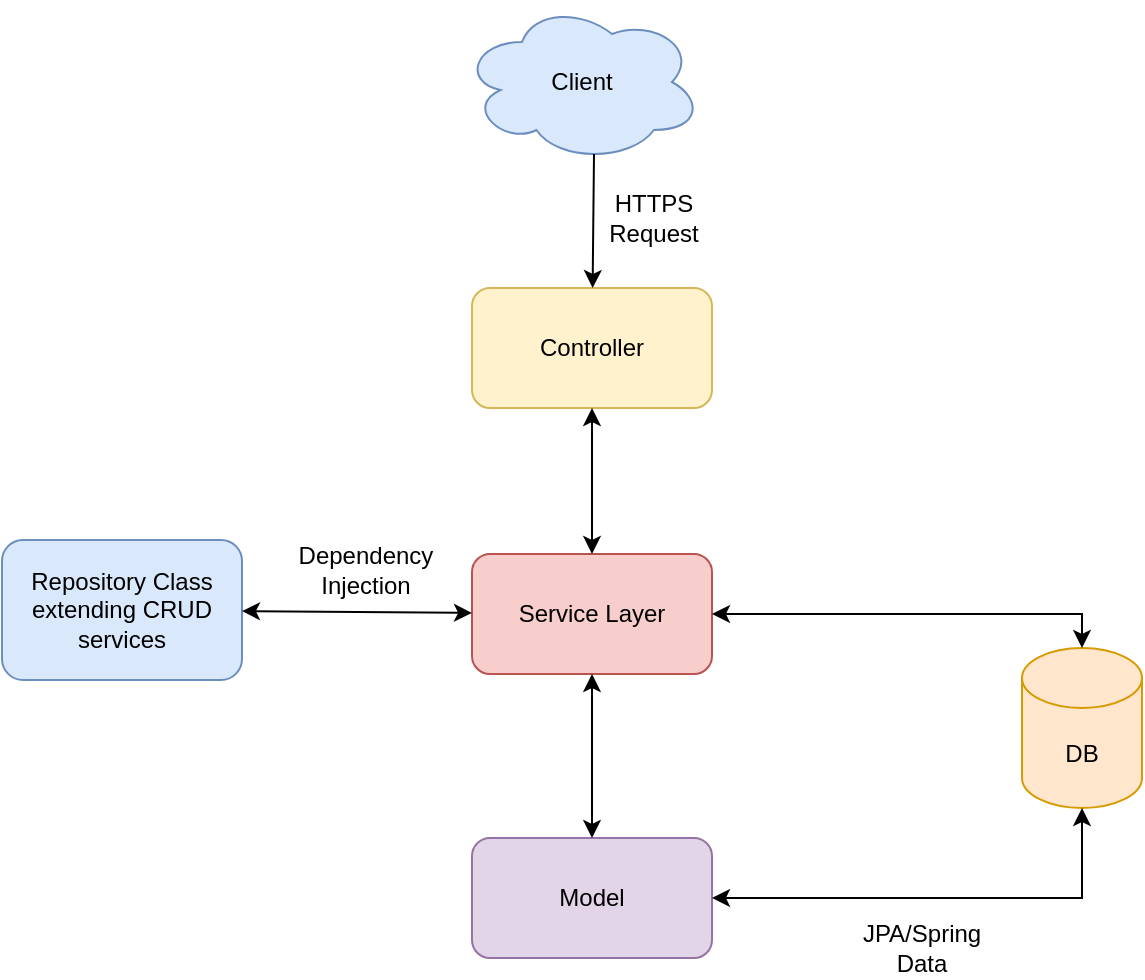 <mxfile version="20.0.3" type="github"><diagram id="XmzOd0i7GsU5kK0hU3oJ" name="Page-1"><mxGraphModel dx="786" dy="349" grid="1" gridSize="10" guides="1" tooltips="1" connect="1" arrows="1" fold="1" page="1" pageScale="1" pageWidth="850" pageHeight="1100" math="0" shadow="0"><root><mxCell id="0"/><mxCell id="1" parent="0"/><mxCell id="6_f2T-xykKqWB49IiJlx-2" value="Client" style="ellipse;shape=cloud;whiteSpace=wrap;html=1;fillColor=#dae8fc;strokeColor=#6c8ebf;" vertex="1" parent="1"><mxGeometry x="320" y="77" width="120" height="80" as="geometry"/></mxCell><mxCell id="6_f2T-xykKqWB49IiJlx-3" value="Controller" style="rounded=1;whiteSpace=wrap;html=1;fillColor=#fff2cc;strokeColor=#d6b656;" vertex="1" parent="1"><mxGeometry x="325" y="220" width="120" height="60" as="geometry"/></mxCell><mxCell id="6_f2T-xykKqWB49IiJlx-4" value="" style="endArrow=classic;html=1;rounded=0;exitX=0.55;exitY=0.95;exitDx=0;exitDy=0;exitPerimeter=0;" edge="1" parent="1" source="6_f2T-xykKqWB49IiJlx-2" target="6_f2T-xykKqWB49IiJlx-3"><mxGeometry width="50" height="50" relative="1" as="geometry"><mxPoint x="380" y="250" as="sourcePoint"/><mxPoint x="430" y="200" as="targetPoint"/></mxGeometry></mxCell><mxCell id="6_f2T-xykKqWB49IiJlx-5" value="Service Layer" style="rounded=1;whiteSpace=wrap;html=1;fillColor=#f8cecc;strokeColor=#b85450;" vertex="1" parent="1"><mxGeometry x="325" y="353" width="120" height="60" as="geometry"/></mxCell><mxCell id="6_f2T-xykKqWB49IiJlx-8" value="Model" style="rounded=1;whiteSpace=wrap;html=1;fillColor=#e1d5e7;strokeColor=#9673a6;" vertex="1" parent="1"><mxGeometry x="325" y="495" width="120" height="60" as="geometry"/></mxCell><mxCell id="6_f2T-xykKqWB49IiJlx-10" value="" style="endArrow=classic;startArrow=classic;html=1;rounded=0;entryX=0.5;entryY=1;entryDx=0;entryDy=0;exitX=0.5;exitY=0;exitDx=0;exitDy=0;" edge="1" parent="1" source="6_f2T-xykKqWB49IiJlx-5" target="6_f2T-xykKqWB49IiJlx-3"><mxGeometry width="50" height="50" relative="1" as="geometry"><mxPoint x="385" y="350" as="sourcePoint"/><mxPoint x="430" y="370" as="targetPoint"/></mxGeometry></mxCell><mxCell id="6_f2T-xykKqWB49IiJlx-11" value="" style="endArrow=classic;startArrow=classic;html=1;rounded=0;entryX=0.5;entryY=1;entryDx=0;entryDy=0;exitX=0.5;exitY=0;exitDx=0;exitDy=0;" edge="1" parent="1" source="6_f2T-xykKqWB49IiJlx-8" target="6_f2T-xykKqWB49IiJlx-5"><mxGeometry width="50" height="50" relative="1" as="geometry"><mxPoint x="385" y="500" as="sourcePoint"/><mxPoint x="430" y="370" as="targetPoint"/></mxGeometry></mxCell><mxCell id="6_f2T-xykKqWB49IiJlx-12" value="Repository Class extending CRUD services" style="rounded=1;whiteSpace=wrap;html=1;fillColor=#dae8fc;strokeColor=#6c8ebf;" vertex="1" parent="1"><mxGeometry x="90" y="346" width="120" height="70" as="geometry"/></mxCell><mxCell id="6_f2T-xykKqWB49IiJlx-13" value="" style="endArrow=classic;startArrow=classic;html=1;rounded=0;" edge="1" parent="1" source="6_f2T-xykKqWB49IiJlx-12" target="6_f2T-xykKqWB49IiJlx-5"><mxGeometry width="50" height="50" relative="1" as="geometry"><mxPoint x="380" y="400" as="sourcePoint"/><mxPoint x="430" y="350" as="targetPoint"/></mxGeometry></mxCell><mxCell id="6_f2T-xykKqWB49IiJlx-14" value="Dependency Injection" style="text;html=1;strokeColor=none;fillColor=none;align=center;verticalAlign=middle;whiteSpace=wrap;rounded=0;" vertex="1" parent="1"><mxGeometry x="227" y="346" width="90" height="30" as="geometry"/></mxCell><mxCell id="6_f2T-xykKqWB49IiJlx-15" value="DB" style="shape=cylinder3;whiteSpace=wrap;html=1;boundedLbl=1;backgroundOutline=1;size=15;fillColor=#ffe6cc;strokeColor=#d79b00;" vertex="1" parent="1"><mxGeometry x="600" y="400" width="60" height="80" as="geometry"/></mxCell><mxCell id="6_f2T-xykKqWB49IiJlx-17" value="" style="endArrow=classic;startArrow=classic;html=1;rounded=0;exitX=1;exitY=0.5;exitDx=0;exitDy=0;entryX=0.5;entryY=1;entryDx=0;entryDy=0;entryPerimeter=0;edgeStyle=orthogonalEdgeStyle;" edge="1" parent="1" source="6_f2T-xykKqWB49IiJlx-8" target="6_f2T-xykKqWB49IiJlx-15"><mxGeometry width="50" height="50" relative="1" as="geometry"><mxPoint x="490" y="510" as="sourcePoint"/><mxPoint x="540" y="460" as="targetPoint"/></mxGeometry></mxCell><mxCell id="6_f2T-xykKqWB49IiJlx-18" value="" style="endArrow=classic;startArrow=classic;html=1;rounded=0;exitX=1;exitY=0.5;exitDx=0;exitDy=0;entryX=0.5;entryY=0;entryDx=0;entryDy=0;entryPerimeter=0;edgeStyle=orthogonalEdgeStyle;" edge="1" parent="1" source="6_f2T-xykKqWB49IiJlx-5" target="6_f2T-xykKqWB49IiJlx-15"><mxGeometry width="50" height="50" relative="1" as="geometry"><mxPoint x="380" y="410" as="sourcePoint"/><mxPoint x="430" y="360" as="targetPoint"/></mxGeometry></mxCell><mxCell id="6_f2T-xykKqWB49IiJlx-19" value="HTTPS Request" style="text;html=1;strokeColor=none;fillColor=none;align=center;verticalAlign=middle;whiteSpace=wrap;rounded=0;" vertex="1" parent="1"><mxGeometry x="386" y="170" width="60" height="30" as="geometry"/></mxCell><mxCell id="6_f2T-xykKqWB49IiJlx-20" value="JPA/Spring Data" style="text;html=1;strokeColor=none;fillColor=none;align=center;verticalAlign=middle;whiteSpace=wrap;rounded=0;" vertex="1" parent="1"><mxGeometry x="520" y="535" width="60" height="30" as="geometry"/></mxCell></root></mxGraphModel></diagram></mxfile>